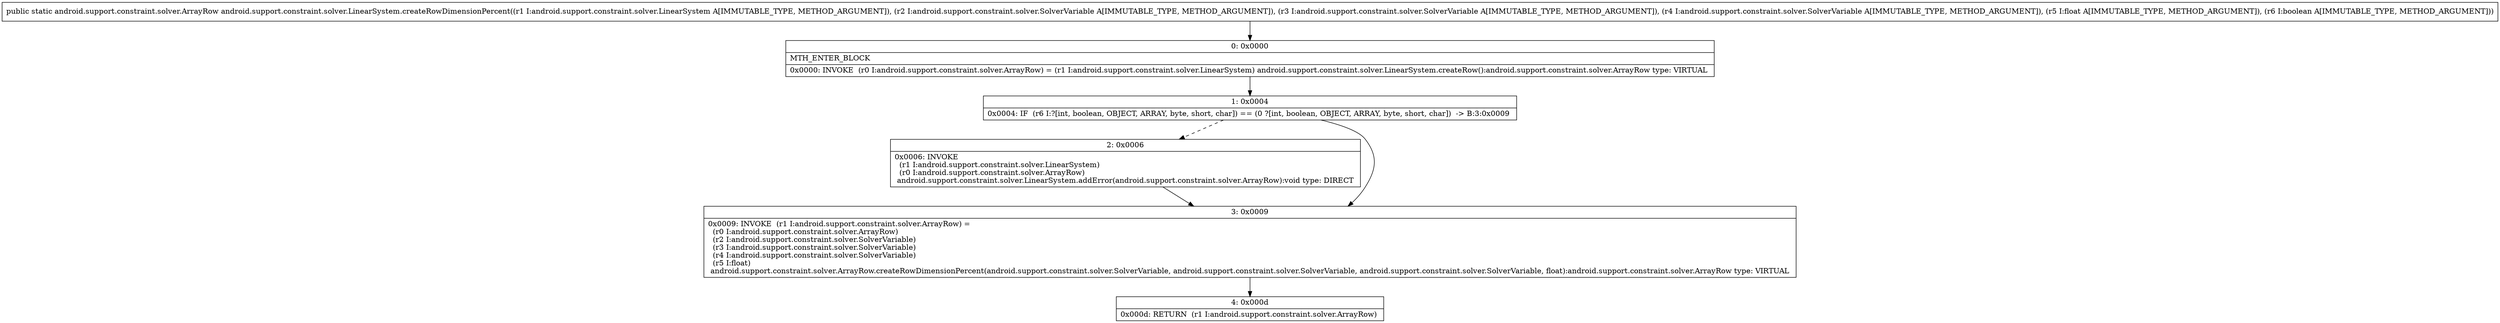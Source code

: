digraph "CFG forandroid.support.constraint.solver.LinearSystem.createRowDimensionPercent(Landroid\/support\/constraint\/solver\/LinearSystem;Landroid\/support\/constraint\/solver\/SolverVariable;Landroid\/support\/constraint\/solver\/SolverVariable;Landroid\/support\/constraint\/solver\/SolverVariable;FZ)Landroid\/support\/constraint\/solver\/ArrayRow;" {
Node_0 [shape=record,label="{0\:\ 0x0000|MTH_ENTER_BLOCK\l|0x0000: INVOKE  (r0 I:android.support.constraint.solver.ArrayRow) = (r1 I:android.support.constraint.solver.LinearSystem) android.support.constraint.solver.LinearSystem.createRow():android.support.constraint.solver.ArrayRow type: VIRTUAL \l}"];
Node_1 [shape=record,label="{1\:\ 0x0004|0x0004: IF  (r6 I:?[int, boolean, OBJECT, ARRAY, byte, short, char]) == (0 ?[int, boolean, OBJECT, ARRAY, byte, short, char])  \-\> B:3:0x0009 \l}"];
Node_2 [shape=record,label="{2\:\ 0x0006|0x0006: INVOKE  \l  (r1 I:android.support.constraint.solver.LinearSystem)\l  (r0 I:android.support.constraint.solver.ArrayRow)\l android.support.constraint.solver.LinearSystem.addError(android.support.constraint.solver.ArrayRow):void type: DIRECT \l}"];
Node_3 [shape=record,label="{3\:\ 0x0009|0x0009: INVOKE  (r1 I:android.support.constraint.solver.ArrayRow) = \l  (r0 I:android.support.constraint.solver.ArrayRow)\l  (r2 I:android.support.constraint.solver.SolverVariable)\l  (r3 I:android.support.constraint.solver.SolverVariable)\l  (r4 I:android.support.constraint.solver.SolverVariable)\l  (r5 I:float)\l android.support.constraint.solver.ArrayRow.createRowDimensionPercent(android.support.constraint.solver.SolverVariable, android.support.constraint.solver.SolverVariable, android.support.constraint.solver.SolverVariable, float):android.support.constraint.solver.ArrayRow type: VIRTUAL \l}"];
Node_4 [shape=record,label="{4\:\ 0x000d|0x000d: RETURN  (r1 I:android.support.constraint.solver.ArrayRow) \l}"];
MethodNode[shape=record,label="{public static android.support.constraint.solver.ArrayRow android.support.constraint.solver.LinearSystem.createRowDimensionPercent((r1 I:android.support.constraint.solver.LinearSystem A[IMMUTABLE_TYPE, METHOD_ARGUMENT]), (r2 I:android.support.constraint.solver.SolverVariable A[IMMUTABLE_TYPE, METHOD_ARGUMENT]), (r3 I:android.support.constraint.solver.SolverVariable A[IMMUTABLE_TYPE, METHOD_ARGUMENT]), (r4 I:android.support.constraint.solver.SolverVariable A[IMMUTABLE_TYPE, METHOD_ARGUMENT]), (r5 I:float A[IMMUTABLE_TYPE, METHOD_ARGUMENT]), (r6 I:boolean A[IMMUTABLE_TYPE, METHOD_ARGUMENT])) }"];
MethodNode -> Node_0;
Node_0 -> Node_1;
Node_1 -> Node_2[style=dashed];
Node_1 -> Node_3;
Node_2 -> Node_3;
Node_3 -> Node_4;
}

